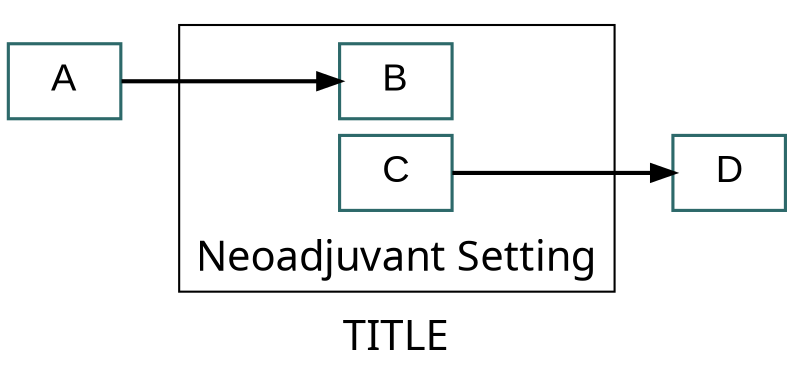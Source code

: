 digraph {
  compound=true;
  graph [
    splines=ortho,
    nodesep=0.1
    rankdir="LR"
    // fontname="Arial",
    fontname="FiraSans-SemiBold"
    // fontname="Inter-SemiBold"
    label="TITLE" //TODO: ___
    labelloc = "b"
    fontsize="20pt"
  ]
  node[
    color="#2d696a",
    penwidth=1.5,
    fontsize="18pt",
    shape=record,
    // fontname="FiraSans-Regular"
    fontname="Arial",
    ]
  edge[color=black, penwidth=2]
  A -> B
  subgraph cluster_subs {
    label="Neoadjuvant Setting"
    C
    B
  }
  C -> D
}
